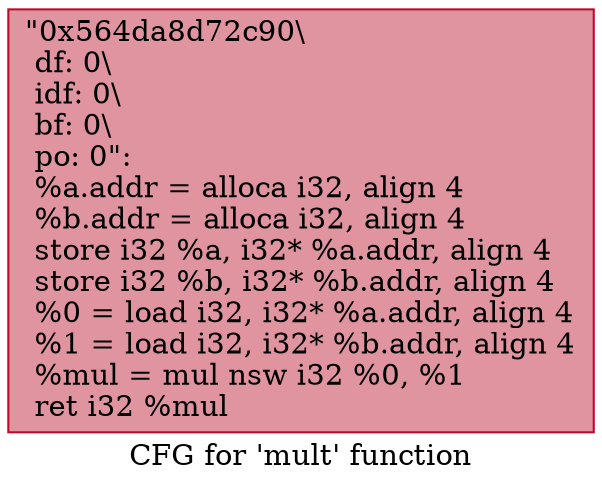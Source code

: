 digraph "CFG for 'mult' function" {
	label="CFG for 'mult' function";

	Node0x564da8d72c90 [shape=record,color="#b70d28ff", style=filled, fillcolor="#b70d2870",label="{\"0x564da8d72c90\\\l df: 0\\\l idf: 0\\\l bf: 0\\\l po: 0\":\l  %a.addr = alloca i32, align 4\l  %b.addr = alloca i32, align 4\l  store i32 %a, i32* %a.addr, align 4\l  store i32 %b, i32* %b.addr, align 4\l  %0 = load i32, i32* %a.addr, align 4\l  %1 = load i32, i32* %b.addr, align 4\l  %mul = mul nsw i32 %0, %1\l  ret i32 %mul\l}"];
}
